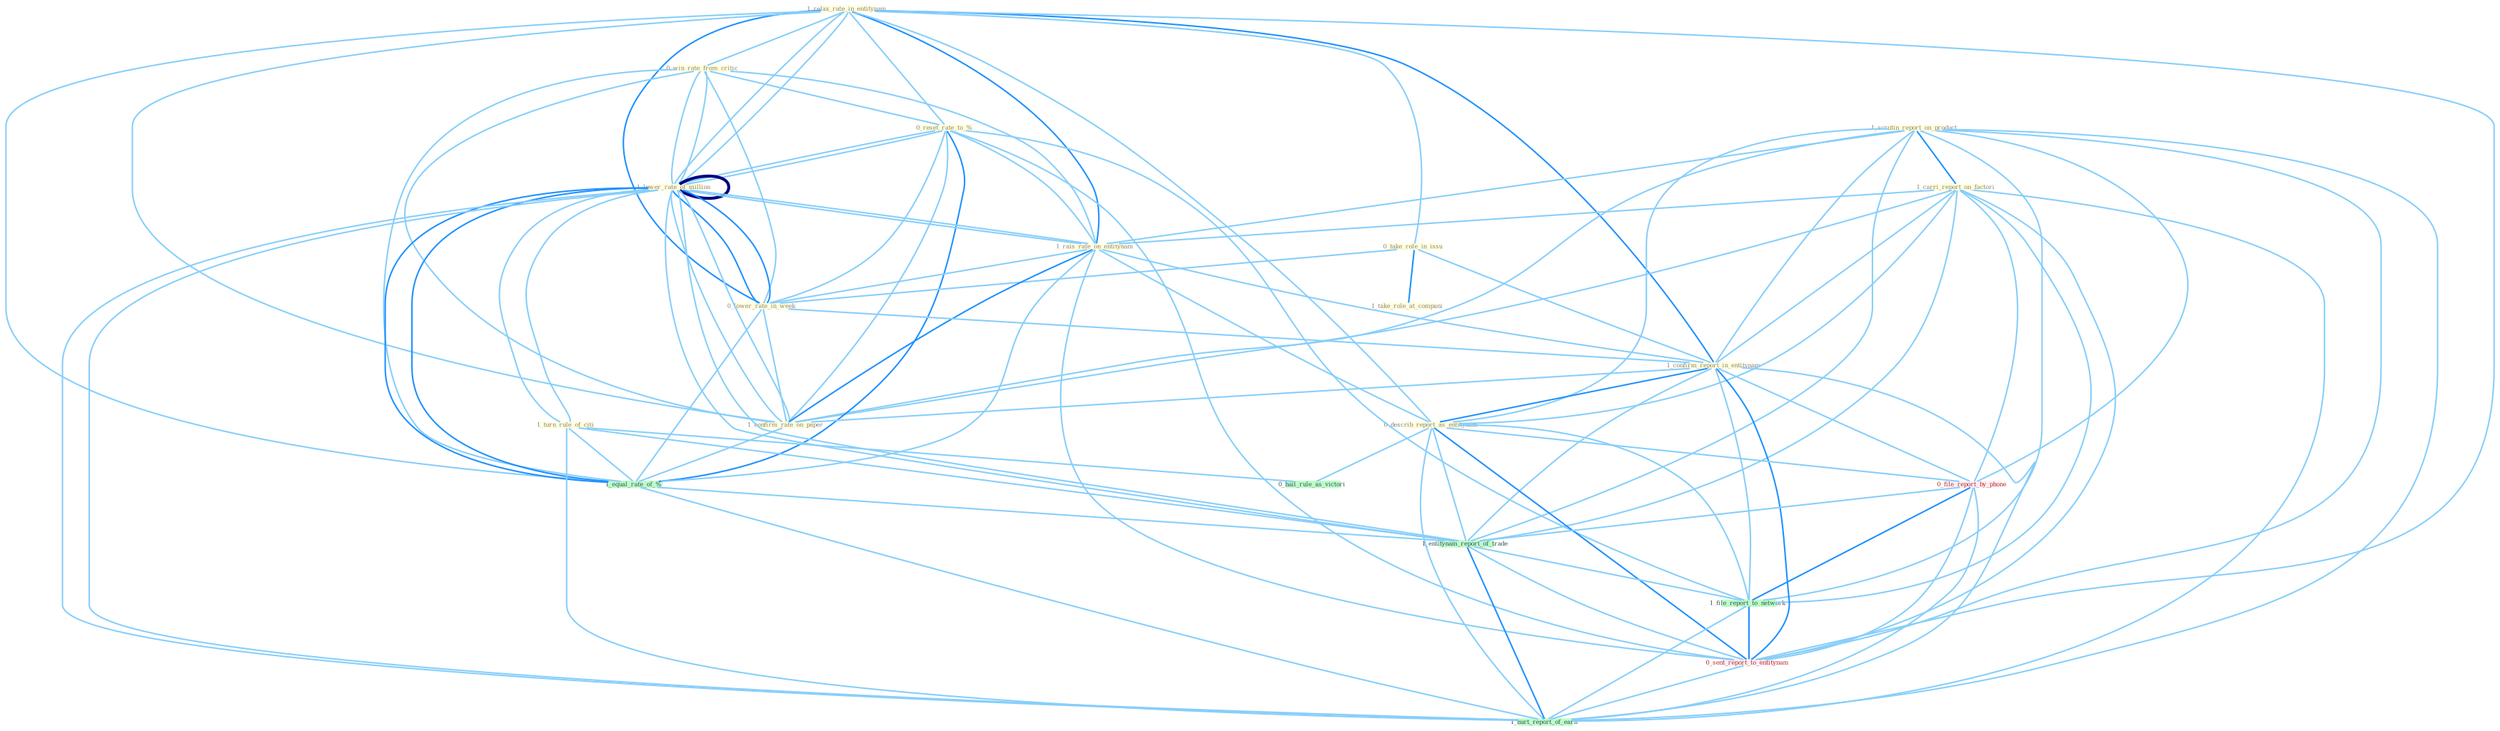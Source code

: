 Graph G{ 
    node
    [shape=polygon,style=filled,width=.5,height=.06,color="#BDFCC9",fixedsize=true,fontsize=4,
    fontcolor="#2f4f4f"];
    {node
    [color="#ffffe0", fontcolor="#8b7d6b"] "1_relax_rate_in_entitynam " "1_scrutin_report_on_product " "0_win_rate_from_critic " "1_carri_report_on_factori " "0_reset_rate_to_% " "1_lower_rate_of_million " "0_take_role_in_issu " "1_take_role_at_compani " "1_rais_rate_on_entitynam " "0_lower_rate_in_week " "1_confirm_report_in_entitynam " "1_lower_rate_of_million " "1_confirm_rate_on_paper " "0_describ_report_as_entitynam " "1_turn_rule_of_citi "}
{node [color="#fff0f5", fontcolor="#b22222"] "0_file_report_by_phone " "0_sent_report_to_entitynam "}
edge [color="#B0E2FF"];

	"1_relax_rate_in_entitynam " -- "0_win_rate_from_critic " [w="1", color="#87cefa" ];
	"1_relax_rate_in_entitynam " -- "0_reset_rate_to_% " [w="1", color="#87cefa" ];
	"1_relax_rate_in_entitynam " -- "1_lower_rate_of_million " [w="1", color="#87cefa" ];
	"1_relax_rate_in_entitynam " -- "0_take_role_in_issu " [w="1", color="#87cefa" ];
	"1_relax_rate_in_entitynam " -- "1_rais_rate_on_entitynam " [w="2", color="#1e90ff" , len=0.8];
	"1_relax_rate_in_entitynam " -- "0_lower_rate_in_week " [w="2", color="#1e90ff" , len=0.8];
	"1_relax_rate_in_entitynam " -- "1_confirm_report_in_entitynam " [w="2", color="#1e90ff" , len=0.8];
	"1_relax_rate_in_entitynam " -- "1_lower_rate_of_million " [w="1", color="#87cefa" ];
	"1_relax_rate_in_entitynam " -- "1_confirm_rate_on_paper " [w="1", color="#87cefa" ];
	"1_relax_rate_in_entitynam " -- "0_describ_report_as_entitynam " [w="1", color="#87cefa" ];
	"1_relax_rate_in_entitynam " -- "1_equal_rate_of_% " [w="1", color="#87cefa" ];
	"1_relax_rate_in_entitynam " -- "0_sent_report_to_entitynam " [w="1", color="#87cefa" ];
	"1_scrutin_report_on_product " -- "1_carri_report_on_factori " [w="2", color="#1e90ff" , len=0.8];
	"1_scrutin_report_on_product " -- "1_rais_rate_on_entitynam " [w="1", color="#87cefa" ];
	"1_scrutin_report_on_product " -- "1_confirm_report_in_entitynam " [w="1", color="#87cefa" ];
	"1_scrutin_report_on_product " -- "1_confirm_rate_on_paper " [w="1", color="#87cefa" ];
	"1_scrutin_report_on_product " -- "0_describ_report_as_entitynam " [w="1", color="#87cefa" ];
	"1_scrutin_report_on_product " -- "0_file_report_by_phone " [w="1", color="#87cefa" ];
	"1_scrutin_report_on_product " -- "1_entitynam_report_of_trade " [w="1", color="#87cefa" ];
	"1_scrutin_report_on_product " -- "1_file_report_to_network " [w="1", color="#87cefa" ];
	"1_scrutin_report_on_product " -- "0_sent_report_to_entitynam " [w="1", color="#87cefa" ];
	"1_scrutin_report_on_product " -- "1_hurt_report_of_earn " [w="1", color="#87cefa" ];
	"0_win_rate_from_critic " -- "0_reset_rate_to_% " [w="1", color="#87cefa" ];
	"0_win_rate_from_critic " -- "1_lower_rate_of_million " [w="1", color="#87cefa" ];
	"0_win_rate_from_critic " -- "1_rais_rate_on_entitynam " [w="1", color="#87cefa" ];
	"0_win_rate_from_critic " -- "0_lower_rate_in_week " [w="1", color="#87cefa" ];
	"0_win_rate_from_critic " -- "1_lower_rate_of_million " [w="1", color="#87cefa" ];
	"0_win_rate_from_critic " -- "1_confirm_rate_on_paper " [w="1", color="#87cefa" ];
	"0_win_rate_from_critic " -- "1_equal_rate_of_% " [w="1", color="#87cefa" ];
	"1_carri_report_on_factori " -- "1_rais_rate_on_entitynam " [w="1", color="#87cefa" ];
	"1_carri_report_on_factori " -- "1_confirm_report_in_entitynam " [w="1", color="#87cefa" ];
	"1_carri_report_on_factori " -- "1_confirm_rate_on_paper " [w="1", color="#87cefa" ];
	"1_carri_report_on_factori " -- "0_describ_report_as_entitynam " [w="1", color="#87cefa" ];
	"1_carri_report_on_factori " -- "0_file_report_by_phone " [w="1", color="#87cefa" ];
	"1_carri_report_on_factori " -- "1_entitynam_report_of_trade " [w="1", color="#87cefa" ];
	"1_carri_report_on_factori " -- "1_file_report_to_network " [w="1", color="#87cefa" ];
	"1_carri_report_on_factori " -- "0_sent_report_to_entitynam " [w="1", color="#87cefa" ];
	"1_carri_report_on_factori " -- "1_hurt_report_of_earn " [w="1", color="#87cefa" ];
	"0_reset_rate_to_% " -- "1_lower_rate_of_million " [w="1", color="#87cefa" ];
	"0_reset_rate_to_% " -- "1_rais_rate_on_entitynam " [w="1", color="#87cefa" ];
	"0_reset_rate_to_% " -- "0_lower_rate_in_week " [w="1", color="#87cefa" ];
	"0_reset_rate_to_% " -- "1_lower_rate_of_million " [w="1", color="#87cefa" ];
	"0_reset_rate_to_% " -- "1_confirm_rate_on_paper " [w="1", color="#87cefa" ];
	"0_reset_rate_to_% " -- "1_equal_rate_of_% " [w="2", color="#1e90ff" , len=0.8];
	"0_reset_rate_to_% " -- "1_file_report_to_network " [w="1", color="#87cefa" ];
	"0_reset_rate_to_% " -- "0_sent_report_to_entitynam " [w="1", color="#87cefa" ];
	"1_lower_rate_of_million " -- "1_rais_rate_on_entitynam " [w="1", color="#87cefa" ];
	"1_lower_rate_of_million " -- "0_lower_rate_in_week " [w="2", color="#1e90ff" , len=0.8];
	"1_lower_rate_of_million " -- "1_lower_rate_of_million " [w="4", style=bold, color="#000080", len=0.4];
	"1_lower_rate_of_million " -- "1_confirm_rate_on_paper " [w="1", color="#87cefa" ];
	"1_lower_rate_of_million " -- "1_turn_rule_of_citi " [w="1", color="#87cefa" ];
	"1_lower_rate_of_million " -- "1_equal_rate_of_% " [w="2", color="#1e90ff" , len=0.8];
	"1_lower_rate_of_million " -- "1_entitynam_report_of_trade " [w="1", color="#87cefa" ];
	"1_lower_rate_of_million " -- "1_hurt_report_of_earn " [w="1", color="#87cefa" ];
	"0_take_role_in_issu " -- "1_take_role_at_compani " [w="2", color="#1e90ff" , len=0.8];
	"0_take_role_in_issu " -- "0_lower_rate_in_week " [w="1", color="#87cefa" ];
	"0_take_role_in_issu " -- "1_confirm_report_in_entitynam " [w="1", color="#87cefa" ];
	"1_rais_rate_on_entitynam " -- "0_lower_rate_in_week " [w="1", color="#87cefa" ];
	"1_rais_rate_on_entitynam " -- "1_confirm_report_in_entitynam " [w="1", color="#87cefa" ];
	"1_rais_rate_on_entitynam " -- "1_lower_rate_of_million " [w="1", color="#87cefa" ];
	"1_rais_rate_on_entitynam " -- "1_confirm_rate_on_paper " [w="2", color="#1e90ff" , len=0.8];
	"1_rais_rate_on_entitynam " -- "0_describ_report_as_entitynam " [w="1", color="#87cefa" ];
	"1_rais_rate_on_entitynam " -- "1_equal_rate_of_% " [w="1", color="#87cefa" ];
	"1_rais_rate_on_entitynam " -- "0_sent_report_to_entitynam " [w="1", color="#87cefa" ];
	"0_lower_rate_in_week " -- "1_confirm_report_in_entitynam " [w="1", color="#87cefa" ];
	"0_lower_rate_in_week " -- "1_lower_rate_of_million " [w="2", color="#1e90ff" , len=0.8];
	"0_lower_rate_in_week " -- "1_confirm_rate_on_paper " [w="1", color="#87cefa" ];
	"0_lower_rate_in_week " -- "1_equal_rate_of_% " [w="1", color="#87cefa" ];
	"1_confirm_report_in_entitynam " -- "1_confirm_rate_on_paper " [w="1", color="#87cefa" ];
	"1_confirm_report_in_entitynam " -- "0_describ_report_as_entitynam " [w="2", color="#1e90ff" , len=0.8];
	"1_confirm_report_in_entitynam " -- "0_file_report_by_phone " [w="1", color="#87cefa" ];
	"1_confirm_report_in_entitynam " -- "1_entitynam_report_of_trade " [w="1", color="#87cefa" ];
	"1_confirm_report_in_entitynam " -- "1_file_report_to_network " [w="1", color="#87cefa" ];
	"1_confirm_report_in_entitynam " -- "0_sent_report_to_entitynam " [w="2", color="#1e90ff" , len=0.8];
	"1_confirm_report_in_entitynam " -- "1_hurt_report_of_earn " [w="1", color="#87cefa" ];
	"1_lower_rate_of_million " -- "1_confirm_rate_on_paper " [w="1", color="#87cefa" ];
	"1_lower_rate_of_million " -- "1_turn_rule_of_citi " [w="1", color="#87cefa" ];
	"1_lower_rate_of_million " -- "1_equal_rate_of_% " [w="2", color="#1e90ff" , len=0.8];
	"1_lower_rate_of_million " -- "1_entitynam_report_of_trade " [w="1", color="#87cefa" ];
	"1_lower_rate_of_million " -- "1_hurt_report_of_earn " [w="1", color="#87cefa" ];
	"1_confirm_rate_on_paper " -- "1_equal_rate_of_% " [w="1", color="#87cefa" ];
	"0_describ_report_as_entitynam " -- "0_file_report_by_phone " [w="1", color="#87cefa" ];
	"0_describ_report_as_entitynam " -- "1_entitynam_report_of_trade " [w="1", color="#87cefa" ];
	"0_describ_report_as_entitynam " -- "1_file_report_to_network " [w="1", color="#87cefa" ];
	"0_describ_report_as_entitynam " -- "0_hail_rule_as_victori " [w="1", color="#87cefa" ];
	"0_describ_report_as_entitynam " -- "0_sent_report_to_entitynam " [w="2", color="#1e90ff" , len=0.8];
	"0_describ_report_as_entitynam " -- "1_hurt_report_of_earn " [w="1", color="#87cefa" ];
	"1_turn_rule_of_citi " -- "1_equal_rate_of_% " [w="1", color="#87cefa" ];
	"1_turn_rule_of_citi " -- "1_entitynam_report_of_trade " [w="1", color="#87cefa" ];
	"1_turn_rule_of_citi " -- "0_hail_rule_as_victori " [w="1", color="#87cefa" ];
	"1_turn_rule_of_citi " -- "1_hurt_report_of_earn " [w="1", color="#87cefa" ];
	"0_file_report_by_phone " -- "1_entitynam_report_of_trade " [w="1", color="#87cefa" ];
	"0_file_report_by_phone " -- "1_file_report_to_network " [w="2", color="#1e90ff" , len=0.8];
	"0_file_report_by_phone " -- "0_sent_report_to_entitynam " [w="1", color="#87cefa" ];
	"0_file_report_by_phone " -- "1_hurt_report_of_earn " [w="1", color="#87cefa" ];
	"1_equal_rate_of_% " -- "1_entitynam_report_of_trade " [w="1", color="#87cefa" ];
	"1_equal_rate_of_% " -- "1_hurt_report_of_earn " [w="1", color="#87cefa" ];
	"1_entitynam_report_of_trade " -- "1_file_report_to_network " [w="1", color="#87cefa" ];
	"1_entitynam_report_of_trade " -- "0_sent_report_to_entitynam " [w="1", color="#87cefa" ];
	"1_entitynam_report_of_trade " -- "1_hurt_report_of_earn " [w="2", color="#1e90ff" , len=0.8];
	"1_file_report_to_network " -- "0_sent_report_to_entitynam " [w="2", color="#1e90ff" , len=0.8];
	"1_file_report_to_network " -- "1_hurt_report_of_earn " [w="1", color="#87cefa" ];
	"0_sent_report_to_entitynam " -- "1_hurt_report_of_earn " [w="1", color="#87cefa" ];
}